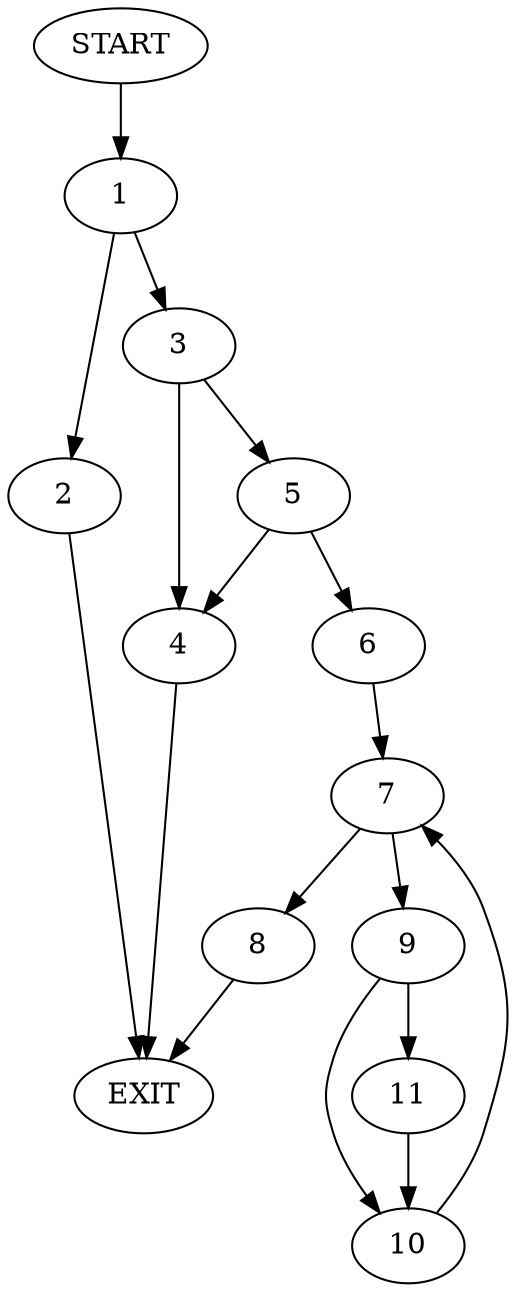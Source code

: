 digraph {
0 [label="START"]
12 [label="EXIT"]
0 -> 1
1 -> 2
1 -> 3
3 -> 4
3 -> 5
2 -> 12
4 -> 12
5 -> 6
5 -> 4
6 -> 7
7 -> 8
7 -> 9
8 -> 12
9 -> 10
9 -> 11
10 -> 7
11 -> 10
}

